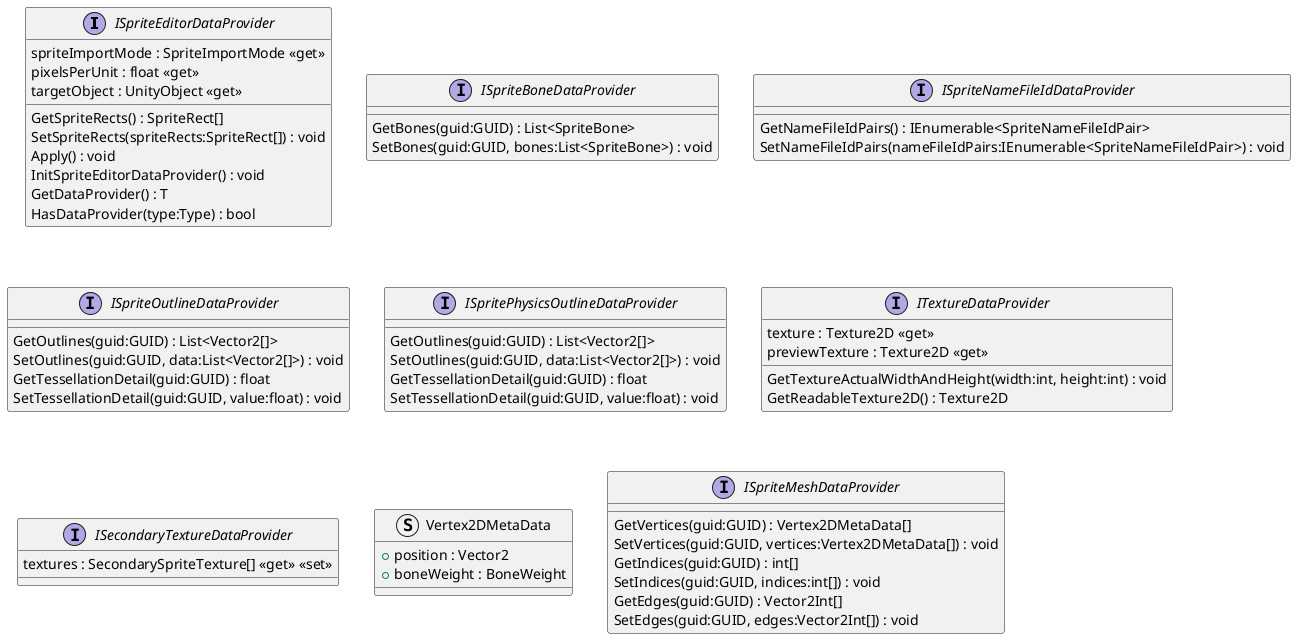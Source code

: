 @startuml
interface ISpriteEditorDataProvider {
    spriteImportMode : SpriteImportMode <<get>>
    pixelsPerUnit : float <<get>>
    targetObject : UnityObject <<get>>
    GetSpriteRects() : SpriteRect[]
    SetSpriteRects(spriteRects:SpriteRect[]) : void
    Apply() : void
    InitSpriteEditorDataProvider() : void
    GetDataProvider() : T
    HasDataProvider(type:Type) : bool
}
interface ISpriteBoneDataProvider {
    GetBones(guid:GUID) : List<SpriteBone>
    SetBones(guid:GUID, bones:List<SpriteBone>) : void
}
interface ISpriteNameFileIdDataProvider {
    GetNameFileIdPairs() : IEnumerable<SpriteNameFileIdPair>
    SetNameFileIdPairs(nameFileIdPairs:IEnumerable<SpriteNameFileIdPair>) : void
}
interface ISpriteOutlineDataProvider {
    GetOutlines(guid:GUID) : List<Vector2[]>
    SetOutlines(guid:GUID, data:List<Vector2[]>) : void
    GetTessellationDetail(guid:GUID) : float
    SetTessellationDetail(guid:GUID, value:float) : void
}
interface ISpritePhysicsOutlineDataProvider {
    GetOutlines(guid:GUID) : List<Vector2[]>
    SetOutlines(guid:GUID, data:List<Vector2[]>) : void
    GetTessellationDetail(guid:GUID) : float
    SetTessellationDetail(guid:GUID, value:float) : void
}
interface ITextureDataProvider {
    texture : Texture2D <<get>>
    previewTexture : Texture2D <<get>>
    GetTextureActualWidthAndHeight(width:int, height:int) : void
    GetReadableTexture2D() : Texture2D
}
interface ISecondaryTextureDataProvider {
    textures : SecondarySpriteTexture[] <<get>> <<set>>
}
struct Vertex2DMetaData {
    + position : Vector2
    + boneWeight : BoneWeight
}
interface ISpriteMeshDataProvider {
    GetVertices(guid:GUID) : Vertex2DMetaData[]
    SetVertices(guid:GUID, vertices:Vertex2DMetaData[]) : void
    GetIndices(guid:GUID) : int[]
    SetIndices(guid:GUID, indices:int[]) : void
    GetEdges(guid:GUID) : Vector2Int[]
    SetEdges(guid:GUID, edges:Vector2Int[]) : void
}
@enduml
